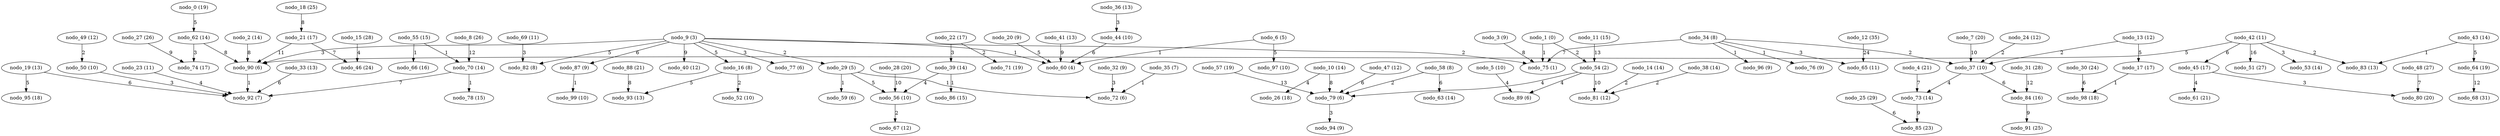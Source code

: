digraph grafoGeografico_n_100_r_3_Dijkstra__source_1 {
"nodo_0 (19)";
"nodo_1 (0)";
"nodo_2 (14)";
"nodo_3 (9)";
"nodo_4 (21)";
"nodo_5 (10)";
"nodo_6 (5)";
"nodo_7 (20)";
"nodo_8 (26)";
"nodo_9 (3)";
"nodo_10 (14)";
"nodo_11 (15)";
"nodo_12 (35)";
"nodo_13 (12)";
"nodo_14 (14)";
"nodo_15 (28)";
"nodo_16 (8)";
"nodo_17 (17)";
"nodo_18 (25)";
"nodo_19 (13)";
"nodo_20 (9)";
"nodo_21 (17)";
"nodo_22 (17)";
"nodo_23 (11)";
"nodo_24 (12)";
"nodo_25 (29)";
"nodo_26 (18)";
"nodo_27 (26)";
"nodo_28 (20)";
"nodo_29 (5)";
"nodo_30 (24)";
"nodo_31 (28)";
"nodo_32 (9)";
"nodo_33 (13)";
"nodo_34 (8)";
"nodo_35 (7)";
"nodo_36 (13)";
"nodo_37 (10)";
"nodo_38 (14)";
"nodo_39 (14)";
"nodo_40 (12)";
"nodo_41 (13)";
"nodo_42 (11)";
"nodo_43 (14)";
"nodo_44 (10)";
"nodo_45 (17)";
"nodo_46 (24)";
"nodo_47 (12)";
"nodo_48 (27)";
"nodo_49 (12)";
"nodo_50 (10)";
"nodo_51 (27)";
"nodo_52 (10)";
"nodo_53 (14)";
"nodo_54 (2)";
"nodo_55 (15)";
"nodo_56 (10)";
"nodo_57 (19)";
"nodo_58 (8)";
"nodo_59 (6)";
"nodo_60 (4)";
"nodo_61 (21)";
"nodo_62 (14)";
"nodo_63 (14)";
"nodo_64 (19)";
"nodo_65 (11)";
"nodo_66 (16)";
"nodo_67 (12)";
"nodo_68 (31)";
"nodo_69 (11)";
"nodo_70 (14)";
"nodo_71 (19)";
"nodo_72 (6)";
"nodo_73 (14)";
"nodo_74 (17)";
"nodo_75 (1)";
"nodo_76 (9)";
"nodo_77 (6)";
"nodo_78 (15)";
"nodo_79 (6)";
"nodo_80 (20)";
"nodo_81 (12)";
"nodo_82 (8)";
"nodo_83 (13)";
"nodo_84 (16)";
"nodo_85 (23)";
"nodo_86 (15)";
"nodo_87 (9)";
"nodo_88 (21)";
"nodo_89 (6)";
"nodo_90 (6)";
"nodo_91 (25)";
"nodo_92 (7)";
"nodo_93 (13)";
"nodo_94 (9)";
"nodo_95 (18)";
"nodo_96 (9)";
"nodo_97 (10)";
"nodo_98 (18)";
"nodo_99 (10)";
"nodo_0 (19)" -> "nodo_62 (14)" [label=5 weight=5];
"nodo_2 (14)" -> "nodo_90 (6)" [label=8 weight=8];
"nodo_3 (9)" -> "nodo_75 (1)" [label=8 weight=8];
"nodo_4 (21)" -> "nodo_73 (14)" [label=7 weight=7];
"nodo_5 (10)" -> "nodo_89 (6)" [label=4 weight=4];
"nodo_6 (5)" -> "nodo_60 (4)" [label=1 weight=1];
"nodo_7 (20)" -> "nodo_37 (10)" [label=10 weight=10];
"nodo_8 (26)" -> "nodo_70 (14)" [label=12 weight=12];
"nodo_9 (3)" -> "nodo_75 (1)" [label=2 weight=2];
"nodo_10 (14)" -> "nodo_79 (6)" [label=8 weight=8];
"nodo_11 (15)" -> "nodo_54 (2)" [label=13 weight=13];
"nodo_12 (35)" -> "nodo_65 (11)" [label=24 weight=24];
"nodo_13 (12)" -> "nodo_37 (10)" [label=2 weight=2];
"nodo_14 (14)" -> "nodo_81 (12)" [label=2 weight=2];
"nodo_15 (28)" -> "nodo_46 (24)" [label=4 weight=4];
"nodo_9 (3)" -> "nodo_16 (8)" [label=5 weight=5];
"nodo_13 (12)" -> "nodo_17 (17)" [label=5 weight=5];
"nodo_18 (25)" -> "nodo_21 (17)" [label=8 weight=8];
"nodo_19 (13)" -> "nodo_92 (7)" [label=6 weight=6];
"nodo_20 (9)" -> "nodo_60 (4)" [label=5 weight=5];
"nodo_21 (17)" -> "nodo_90 (6)" [label=11 weight=11];
"nodo_22 (17)" -> "nodo_39 (14)" [label=3 weight=3];
"nodo_23 (11)" -> "nodo_92 (7)" [label=4 weight=4];
"nodo_24 (12)" -> "nodo_37 (10)" [label=2 weight=2];
"nodo_25 (29)" -> "nodo_85 (23)" [label=6 weight=6];
"nodo_10 (14)" -> "nodo_26 (18)" [label=4 weight=4];
"nodo_27 (26)" -> "nodo_74 (17)" [label=9 weight=9];
"nodo_28 (20)" -> "nodo_56 (10)" [label=10 weight=10];
"nodo_9 (3)" -> "nodo_29 (5)" [label=2 weight=2];
"nodo_30 (24)" -> "nodo_98 (18)" [label=6 weight=6];
"nodo_31 (28)" -> "nodo_84 (16)" [label=12 weight=12];
"nodo_32 (9)" -> "nodo_72 (6)" [label=3 weight=3];
"nodo_33 (13)" -> "nodo_92 (7)" [label=6 weight=6];
"nodo_34 (8)" -> "nodo_75 (1)" [label=7 weight=7];
"nodo_35 (7)" -> "nodo_72 (6)" [label=1 weight=1];
"nodo_36 (13)" -> "nodo_44 (10)" [label=3 weight=3];
"nodo_34 (8)" -> "nodo_37 (10)" [label=2 weight=2];
"nodo_38 (14)" -> "nodo_81 (12)" [label=2 weight=2];
"nodo_39 (14)" -> "nodo_56 (10)" [label=4 weight=4];
"nodo_9 (3)" -> "nodo_40 (12)" [label=9 weight=9];
"nodo_41 (13)" -> "nodo_60 (4)" [label=9 weight=9];
"nodo_42 (11)" -> "nodo_90 (6)" [label=5 weight=5];
"nodo_43 (14)" -> "nodo_83 (13)" [label=1 weight=1];
"nodo_44 (10)" -> "nodo_60 (4)" [label=6 weight=6];
"nodo_42 (11)" -> "nodo_45 (17)" [label=6 weight=6];
"nodo_21 (17)" -> "nodo_46 (24)" [label=7 weight=7];
"nodo_47 (12)" -> "nodo_79 (6)" [label=6 weight=6];
"nodo_48 (27)" -> "nodo_80 (20)" [label=7 weight=7];
"nodo_49 (12)" -> "nodo_50 (10)" [label=2 weight=2];
"nodo_50 (10)" -> "nodo_92 (7)" [label=3 weight=3];
"nodo_42 (11)" -> "nodo_51 (27)" [label=16 weight=16];
"nodo_16 (8)" -> "nodo_52 (10)" [label=2 weight=2];
"nodo_42 (11)" -> "nodo_53 (14)" [label=3 weight=3];
"nodo_1 (0)" -> "nodo_54 (2)" [label=2 weight=2];
"nodo_55 (15)" -> "nodo_70 (14)" [label=1 weight=1];
"nodo_29 (5)" -> "nodo_56 (10)" [label=5 weight=5];
"nodo_57 (19)" -> "nodo_79 (6)" [label=13 weight=13];
"nodo_58 (8)" -> "nodo_79 (6)" [label=2 weight=2];
"nodo_29 (5)" -> "nodo_59 (6)" [label=1 weight=1];
"nodo_9 (3)" -> "nodo_60 (4)" [label=1 weight=1];
"nodo_45 (17)" -> "nodo_61 (21)" [label=4 weight=4];
"nodo_62 (14)" -> "nodo_90 (6)" [label=8 weight=8];
"nodo_58 (8)" -> "nodo_63 (14)" [label=6 weight=6];
"nodo_43 (14)" -> "nodo_64 (19)" [label=5 weight=5];
"nodo_34 (8)" -> "nodo_65 (11)" [label=3 weight=3];
"nodo_55 (15)" -> "nodo_66 (16)" [label=1 weight=1];
"nodo_56 (10)" -> "nodo_67 (12)" [label=2 weight=2];
"nodo_64 (19)" -> "nodo_68 (31)" [label=12 weight=12];
"nodo_69 (11)" -> "nodo_82 (8)" [label=3 weight=3];
"nodo_70 (14)" -> "nodo_92 (7)" [label=7 weight=7];
"nodo_22 (17)" -> "nodo_71 (19)" [label=2 weight=2];
"nodo_29 (5)" -> "nodo_72 (6)" [label=1 weight=1];
"nodo_37 (10)" -> "nodo_73 (14)" [label=4 weight=4];
"nodo_62 (14)" -> "nodo_74 (17)" [label=3 weight=3];
"nodo_1 (0)" -> "nodo_75 (1)" [label=1 weight=1];
"nodo_34 (8)" -> "nodo_76 (9)" [label=1 weight=1];
"nodo_9 (3)" -> "nodo_77 (6)" [label=3 weight=3];
"nodo_70 (14)" -> "nodo_78 (15)" [label=1 weight=1];
"nodo_54 (2)" -> "nodo_79 (6)" [label=4 weight=4];
"nodo_45 (17)" -> "nodo_80 (20)" [label=3 weight=3];
"nodo_54 (2)" -> "nodo_81 (12)" [label=10 weight=10];
"nodo_9 (3)" -> "nodo_82 (8)" [label=5 weight=5];
"nodo_42 (11)" -> "nodo_83 (13)" [label=2 weight=2];
"nodo_37 (10)" -> "nodo_84 (16)" [label=6 weight=6];
"nodo_73 (14)" -> "nodo_85 (23)" [label=9 weight=9];
"nodo_39 (14)" -> "nodo_86 (15)" [label=1 weight=1];
"nodo_9 (3)" -> "nodo_87 (9)" [label=6 weight=6];
"nodo_88 (21)" -> "nodo_93 (13)" [label=8 weight=8];
"nodo_54 (2)" -> "nodo_89 (6)" [label=4 weight=4];
"nodo_9 (3)" -> "nodo_90 (6)" [label=3 weight=3];
"nodo_84 (16)" -> "nodo_91 (25)" [label=9 weight=9];
"nodo_90 (6)" -> "nodo_92 (7)" [label=1 weight=1];
"nodo_16 (8)" -> "nodo_93 (13)" [label=5 weight=5];
"nodo_79 (6)" -> "nodo_94 (9)" [label=3 weight=3];
"nodo_19 (13)" -> "nodo_95 (18)" [label=5 weight=5];
"nodo_34 (8)" -> "nodo_96 (9)" [label=1 weight=1];
"nodo_6 (5)" -> "nodo_97 (10)" [label=5 weight=5];
"nodo_17 (17)" -> "nodo_98 (18)" [label=1 weight=1];
"nodo_87 (9)" -> "nodo_99 (10)" [label=1 weight=1];
}